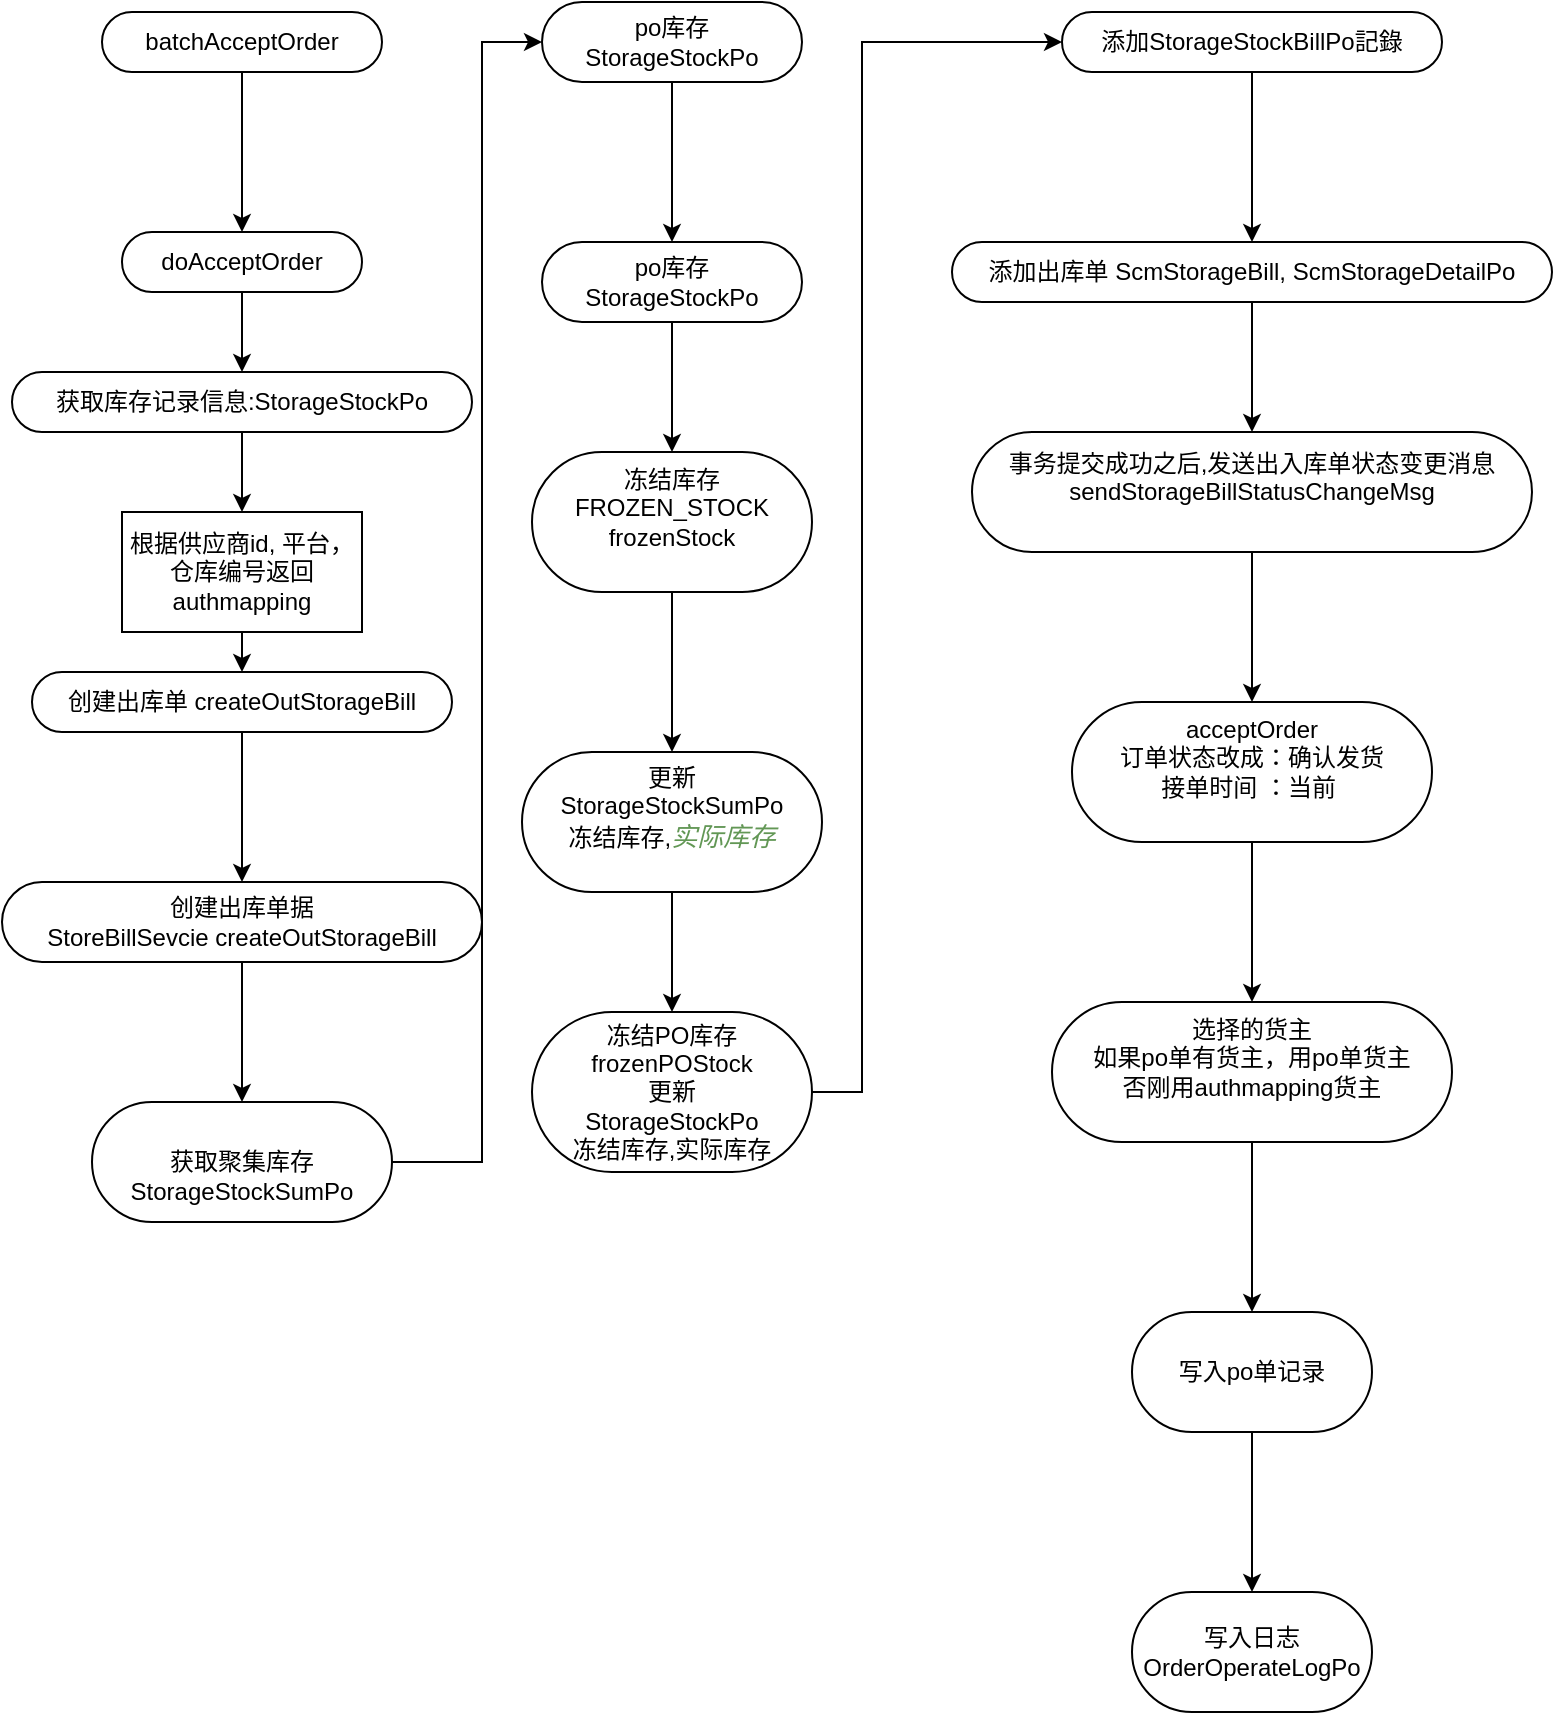 <mxfile version="20.1.1" type="github">
  <diagram id="6fcMQszWX0c5DgQnWheI" name="Page-1">
    <mxGraphModel dx="1422" dy="1452" grid="1" gridSize="10" guides="1" tooltips="1" connect="1" arrows="1" fold="1" page="1" pageScale="1" pageWidth="980" pageHeight="690" math="0" shadow="0">
      <root>
        <mxCell id="0" />
        <mxCell id="1" parent="0" />
        <mxCell id="1Rcm_KRWIQfJ2-WHhXYL-5" value="" style="edgeStyle=orthogonalEdgeStyle;rounded=0;orthogonalLoop=1;jettySize=auto;html=1;" parent="1" source="1Rcm_KRWIQfJ2-WHhXYL-3" target="1Rcm_KRWIQfJ2-WHhXYL-4" edge="1">
          <mxGeometry relative="1" as="geometry" />
        </mxCell>
        <mxCell id="1Rcm_KRWIQfJ2-WHhXYL-3" value="batchAcceptOrder" style="whiteSpace=wrap;html=1;rounded=1;arcSize=50;align=center;verticalAlign=middle;strokeWidth=1;autosize=1;spacing=4;treeFolding=1;treeMoving=1;newEdgeStyle={&quot;edgeStyle&quot;:&quot;entityRelationEdgeStyle&quot;,&quot;startArrow&quot;:&quot;none&quot;,&quot;endArrow&quot;:&quot;none&quot;,&quot;segment&quot;:10,&quot;curved&quot;:1};direction=west;" parent="1" vertex="1">
          <mxGeometry x="170" y="-630" width="140" height="30" as="geometry" />
        </mxCell>
        <mxCell id="1Rcm_KRWIQfJ2-WHhXYL-7" value="" style="edgeStyle=orthogonalEdgeStyle;rounded=0;orthogonalLoop=1;jettySize=auto;html=1;" parent="1" source="1Rcm_KRWIQfJ2-WHhXYL-4" target="1Rcm_KRWIQfJ2-WHhXYL-6" edge="1">
          <mxGeometry relative="1" as="geometry" />
        </mxCell>
        <mxCell id="1Rcm_KRWIQfJ2-WHhXYL-4" value="doAcceptOrder" style="whiteSpace=wrap;html=1;rounded=1;arcSize=50;align=center;verticalAlign=middle;strokeWidth=1;autosize=1;spacing=4;treeFolding=1;treeMoving=1;newEdgeStyle={&quot;edgeStyle&quot;:&quot;entityRelationEdgeStyle&quot;,&quot;startArrow&quot;:&quot;none&quot;,&quot;endArrow&quot;:&quot;none&quot;,&quot;segment&quot;:10,&quot;curved&quot;:1};direction=west;" parent="1" vertex="1">
          <mxGeometry x="180" y="-520" width="120" height="30" as="geometry" />
        </mxCell>
        <mxCell id="jJgt8s2uA7EtH4VzfO9X-11" style="edgeStyle=orthogonalEdgeStyle;rounded=0;orthogonalLoop=1;jettySize=auto;html=1;entryX=0.5;entryY=0;entryDx=0;entryDy=0;" edge="1" parent="1" source="1Rcm_KRWIQfJ2-WHhXYL-6" target="jJgt8s2uA7EtH4VzfO9X-10">
          <mxGeometry relative="1" as="geometry" />
        </mxCell>
        <mxCell id="1Rcm_KRWIQfJ2-WHhXYL-6" value="获取库存记录信息:StorageStockPo" style="whiteSpace=wrap;html=1;rounded=1;arcSize=50;align=center;verticalAlign=middle;strokeWidth=1;autosize=1;spacing=4;treeFolding=1;treeMoving=1;newEdgeStyle={&quot;edgeStyle&quot;:&quot;entityRelationEdgeStyle&quot;,&quot;startArrow&quot;:&quot;none&quot;,&quot;endArrow&quot;:&quot;none&quot;,&quot;segment&quot;:10,&quot;curved&quot;:1};direction=west;" parent="1" vertex="1">
          <mxGeometry x="125" y="-450" width="230" height="30" as="geometry" />
        </mxCell>
        <mxCell id="1Rcm_KRWIQfJ2-WHhXYL-11" value="" style="edgeStyle=orthogonalEdgeStyle;rounded=0;orthogonalLoop=1;jettySize=auto;html=1;" parent="1" source="1Rcm_KRWIQfJ2-WHhXYL-8" target="1Rcm_KRWIQfJ2-WHhXYL-10" edge="1">
          <mxGeometry relative="1" as="geometry" />
        </mxCell>
        <mxCell id="1Rcm_KRWIQfJ2-WHhXYL-8" value="创建出库单 createOutStorageBill" style="whiteSpace=wrap;html=1;rounded=1;arcSize=50;align=center;verticalAlign=middle;strokeWidth=1;autosize=1;spacing=4;treeFolding=1;treeMoving=1;newEdgeStyle={&quot;edgeStyle&quot;:&quot;entityRelationEdgeStyle&quot;,&quot;startArrow&quot;:&quot;none&quot;,&quot;endArrow&quot;:&quot;none&quot;,&quot;segment&quot;:10,&quot;curved&quot;:1};direction=west;" parent="1" vertex="1">
          <mxGeometry x="135" y="-300" width="210" height="30" as="geometry" />
        </mxCell>
        <mxCell id="1Rcm_KRWIQfJ2-WHhXYL-13" value="" style="edgeStyle=orthogonalEdgeStyle;rounded=0;orthogonalLoop=1;jettySize=auto;html=1;" parent="1" source="1Rcm_KRWIQfJ2-WHhXYL-10" target="1Rcm_KRWIQfJ2-WHhXYL-12" edge="1">
          <mxGeometry relative="1" as="geometry" />
        </mxCell>
        <mxCell id="1Rcm_KRWIQfJ2-WHhXYL-10" value="&lt;div&gt;创建出库单据&lt;/div&gt;&lt;div&gt;StoreBillSevcie createOutStorageBill&lt;/div&gt;" style="whiteSpace=wrap;html=1;rounded=1;arcSize=50;align=center;verticalAlign=middle;strokeWidth=1;autosize=1;spacing=4;treeFolding=1;treeMoving=1;newEdgeStyle={&quot;edgeStyle&quot;:&quot;entityRelationEdgeStyle&quot;,&quot;startArrow&quot;:&quot;none&quot;,&quot;endArrow&quot;:&quot;none&quot;,&quot;segment&quot;:10,&quot;curved&quot;:1};direction=west;" parent="1" vertex="1">
          <mxGeometry x="120" y="-195" width="240" height="40" as="geometry" />
        </mxCell>
        <mxCell id="1Rcm_KRWIQfJ2-WHhXYL-15" value="" style="edgeStyle=orthogonalEdgeStyle;rounded=0;orthogonalLoop=1;jettySize=auto;html=1;" parent="1" source="1Rcm_KRWIQfJ2-WHhXYL-12" target="1Rcm_KRWIQfJ2-WHhXYL-14" edge="1">
          <mxGeometry relative="1" as="geometry">
            <Array as="points">
              <mxPoint x="360" y="-55" />
              <mxPoint x="360" y="-615" />
            </Array>
          </mxGeometry>
        </mxCell>
        <mxCell id="1Rcm_KRWIQfJ2-WHhXYL-12" value="&lt;div&gt;&lt;br&gt;&lt;/div&gt;&lt;div&gt;获取聚集库存&lt;/div&gt;&lt;div&gt;StorageStockSumPo&lt;/div&gt;" style="whiteSpace=wrap;html=1;rounded=1;arcSize=50;align=center;verticalAlign=middle;strokeWidth=1;autosize=1;spacing=4;treeFolding=1;treeMoving=1;newEdgeStyle={&quot;edgeStyle&quot;:&quot;entityRelationEdgeStyle&quot;,&quot;startArrow&quot;:&quot;none&quot;,&quot;endArrow&quot;:&quot;none&quot;,&quot;segment&quot;:10,&quot;curved&quot;:1};direction=west;" parent="1" vertex="1">
          <mxGeometry x="165" y="-85" width="150" height="60" as="geometry" />
        </mxCell>
        <mxCell id="1Rcm_KRWIQfJ2-WHhXYL-17" value="" style="edgeStyle=orthogonalEdgeStyle;rounded=0;orthogonalLoop=1;jettySize=auto;html=1;" parent="1" source="1Rcm_KRWIQfJ2-WHhXYL-14" target="1Rcm_KRWIQfJ2-WHhXYL-16" edge="1">
          <mxGeometry relative="1" as="geometry" />
        </mxCell>
        <mxCell id="1Rcm_KRWIQfJ2-WHhXYL-14" value="&lt;div&gt;po库存&lt;/div&gt;&lt;div&gt;StorageStockPo&lt;/div&gt;" style="whiteSpace=wrap;html=1;rounded=1;arcSize=50;align=center;verticalAlign=middle;strokeWidth=1;autosize=1;spacing=4;treeFolding=1;treeMoving=1;newEdgeStyle={&quot;edgeStyle&quot;:&quot;entityRelationEdgeStyle&quot;,&quot;startArrow&quot;:&quot;none&quot;,&quot;endArrow&quot;:&quot;none&quot;,&quot;segment&quot;:10,&quot;curved&quot;:1};direction=west;" parent="1" vertex="1">
          <mxGeometry x="390" y="-635" width="130" height="40" as="geometry" />
        </mxCell>
        <mxCell id="1Rcm_KRWIQfJ2-WHhXYL-19" value="" style="edgeStyle=orthogonalEdgeStyle;rounded=0;orthogonalLoop=1;jettySize=auto;html=1;" parent="1" source="1Rcm_KRWIQfJ2-WHhXYL-16" target="1Rcm_KRWIQfJ2-WHhXYL-18" edge="1">
          <mxGeometry relative="1" as="geometry" />
        </mxCell>
        <mxCell id="1Rcm_KRWIQfJ2-WHhXYL-16" value="&lt;div&gt;po库存&lt;/div&gt;&lt;div&gt;StorageStockPo&lt;/div&gt;" style="whiteSpace=wrap;html=1;rounded=1;arcSize=50;align=center;verticalAlign=middle;strokeWidth=1;autosize=1;spacing=4;treeFolding=1;treeMoving=1;newEdgeStyle={&quot;edgeStyle&quot;:&quot;entityRelationEdgeStyle&quot;,&quot;startArrow&quot;:&quot;none&quot;,&quot;endArrow&quot;:&quot;none&quot;,&quot;segment&quot;:10,&quot;curved&quot;:1};direction=west;" parent="1" vertex="1">
          <mxGeometry x="390" y="-515" width="130" height="40" as="geometry" />
        </mxCell>
        <mxCell id="1Rcm_KRWIQfJ2-WHhXYL-21" value="" style="edgeStyle=orthogonalEdgeStyle;rounded=0;orthogonalLoop=1;jettySize=auto;html=1;" parent="1" source="1Rcm_KRWIQfJ2-WHhXYL-18" target="1Rcm_KRWIQfJ2-WHhXYL-20" edge="1">
          <mxGeometry relative="1" as="geometry" />
        </mxCell>
        <mxCell id="1Rcm_KRWIQfJ2-WHhXYL-18" value="&lt;div&gt;冻结库存&lt;/div&gt;&lt;div&gt;FROZEN_STOCK&lt;/div&gt;&lt;div&gt;frozenStock&lt;/div&gt;&lt;div&gt;&lt;br&gt;&lt;/div&gt;" style="whiteSpace=wrap;html=1;rounded=1;arcSize=50;align=center;verticalAlign=middle;strokeWidth=1;autosize=1;spacing=4;treeFolding=1;treeMoving=1;newEdgeStyle={&quot;edgeStyle&quot;:&quot;entityRelationEdgeStyle&quot;,&quot;startArrow&quot;:&quot;none&quot;,&quot;endArrow&quot;:&quot;none&quot;,&quot;segment&quot;:10,&quot;curved&quot;:1};direction=west;" parent="1" vertex="1">
          <mxGeometry x="385" y="-410" width="140" height="70" as="geometry" />
        </mxCell>
        <mxCell id="1Rcm_KRWIQfJ2-WHhXYL-23" value="" style="edgeStyle=orthogonalEdgeStyle;rounded=0;orthogonalLoop=1;jettySize=auto;html=1;" parent="1" source="1Rcm_KRWIQfJ2-WHhXYL-20" target="1Rcm_KRWIQfJ2-WHhXYL-22" edge="1">
          <mxGeometry relative="1" as="geometry" />
        </mxCell>
        <mxCell id="1Rcm_KRWIQfJ2-WHhXYL-20" value="&lt;div&gt;&lt;div&gt;更新&lt;/div&gt;&lt;div&gt;StorageStockSumPo&lt;/div&gt;&lt;/div&gt;&lt;div&gt;&lt;div&gt;冻结库存,&lt;span style=&quot;font-family: , monospace ; font-size: 9.8pt ; color: rgb(98 , 151 , 85) ; font-style: italic&quot;&gt;实际库存&lt;/span&gt;&lt;/div&gt;&lt;/div&gt;&lt;div&gt;&lt;br&gt;&lt;/div&gt;" style="whiteSpace=wrap;html=1;rounded=1;arcSize=50;align=center;verticalAlign=middle;strokeWidth=1;autosize=1;spacing=4;treeFolding=1;treeMoving=1;newEdgeStyle={&quot;edgeStyle&quot;:&quot;entityRelationEdgeStyle&quot;,&quot;startArrow&quot;:&quot;none&quot;,&quot;endArrow&quot;:&quot;none&quot;,&quot;segment&quot;:10,&quot;curved&quot;:1};direction=west;" parent="1" vertex="1">
          <mxGeometry x="380" y="-260" width="150" height="70" as="geometry" />
        </mxCell>
        <mxCell id="1Rcm_KRWIQfJ2-WHhXYL-25" value="" style="edgeStyle=orthogonalEdgeStyle;rounded=0;orthogonalLoop=1;jettySize=auto;html=1;" parent="1" source="1Rcm_KRWIQfJ2-WHhXYL-22" target="1Rcm_KRWIQfJ2-WHhXYL-24" edge="1">
          <mxGeometry relative="1" as="geometry">
            <Array as="points">
              <mxPoint x="550" y="-90" />
              <mxPoint x="550" y="-615" />
            </Array>
          </mxGeometry>
        </mxCell>
        <mxCell id="1Rcm_KRWIQfJ2-WHhXYL-22" value="冻结PO库存&#xa;frozenPOStock&#xa;更新&#xa;StorageStockPo&#xa;冻结库存,实际库存" style="whiteSpace=wrap;html=1;rounded=1;arcSize=50;align=center;verticalAlign=middle;strokeWidth=1;autosize=1;spacing=4;treeFolding=1;treeMoving=1;newEdgeStyle={&quot;edgeStyle&quot;:&quot;entityRelationEdgeStyle&quot;,&quot;startArrow&quot;:&quot;none&quot;,&quot;endArrow&quot;:&quot;none&quot;,&quot;segment&quot;:10,&quot;curved&quot;:1};direction=west;" parent="1" vertex="1">
          <mxGeometry x="385" y="-130" width="140" height="80" as="geometry" />
        </mxCell>
        <mxCell id="1Rcm_KRWIQfJ2-WHhXYL-27" value="" style="edgeStyle=orthogonalEdgeStyle;rounded=0;orthogonalLoop=1;jettySize=auto;html=1;" parent="1" source="1Rcm_KRWIQfJ2-WHhXYL-24" target="1Rcm_KRWIQfJ2-WHhXYL-26" edge="1">
          <mxGeometry relative="1" as="geometry" />
        </mxCell>
        <mxCell id="1Rcm_KRWIQfJ2-WHhXYL-24" value="&lt;div&gt;&lt;span&gt;添加StorageStockBillPo記錄&lt;/span&gt;&lt;br&gt;&lt;/div&gt;" style="whiteSpace=wrap;html=1;rounded=1;arcSize=50;align=center;verticalAlign=middle;strokeWidth=1;autosize=1;spacing=4;treeFolding=1;treeMoving=1;newEdgeStyle={&quot;edgeStyle&quot;:&quot;entityRelationEdgeStyle&quot;,&quot;startArrow&quot;:&quot;none&quot;,&quot;endArrow&quot;:&quot;none&quot;,&quot;segment&quot;:10,&quot;curved&quot;:1};direction=west;" parent="1" vertex="1">
          <mxGeometry x="650" y="-630" width="190" height="30" as="geometry" />
        </mxCell>
        <mxCell id="1Rcm_KRWIQfJ2-WHhXYL-29" value="" style="edgeStyle=orthogonalEdgeStyle;rounded=0;orthogonalLoop=1;jettySize=auto;html=1;" parent="1" source="1Rcm_KRWIQfJ2-WHhXYL-26" target="1Rcm_KRWIQfJ2-WHhXYL-28" edge="1">
          <mxGeometry relative="1" as="geometry" />
        </mxCell>
        <mxCell id="1Rcm_KRWIQfJ2-WHhXYL-26" value="添加出库单&amp;nbsp;ScmStorageBill, ScmStorageDetailPo" style="whiteSpace=wrap;html=1;rounded=1;arcSize=50;align=center;verticalAlign=middle;strokeWidth=1;autosize=1;spacing=4;treeFolding=1;treeMoving=1;newEdgeStyle={&quot;edgeStyle&quot;:&quot;entityRelationEdgeStyle&quot;,&quot;startArrow&quot;:&quot;none&quot;,&quot;endArrow&quot;:&quot;none&quot;,&quot;segment&quot;:10,&quot;curved&quot;:1};direction=west;" parent="1" vertex="1">
          <mxGeometry x="595" y="-515" width="300" height="30" as="geometry" />
        </mxCell>
        <mxCell id="jJgt8s2uA7EtH4VzfO9X-2" value="" style="edgeStyle=orthogonalEdgeStyle;rounded=0;orthogonalLoop=1;jettySize=auto;html=1;" edge="1" parent="1" source="1Rcm_KRWIQfJ2-WHhXYL-28" target="jJgt8s2uA7EtH4VzfO9X-1">
          <mxGeometry relative="1" as="geometry" />
        </mxCell>
        <mxCell id="1Rcm_KRWIQfJ2-WHhXYL-28" value="&lt;div&gt;事务提交成功之后,发送出入库单状态变更消息&lt;/div&gt;&lt;div&gt;sendStorageBillStatusChangeMsg&lt;/div&gt;&lt;div&gt;&lt;br&gt;&lt;/div&gt;" style="whiteSpace=wrap;html=1;rounded=1;arcSize=50;align=center;verticalAlign=middle;strokeWidth=1;autosize=1;spacing=4;treeFolding=1;treeMoving=1;newEdgeStyle={&quot;edgeStyle&quot;:&quot;entityRelationEdgeStyle&quot;,&quot;startArrow&quot;:&quot;none&quot;,&quot;endArrow&quot;:&quot;none&quot;,&quot;segment&quot;:10,&quot;curved&quot;:1};direction=west;" parent="1" vertex="1">
          <mxGeometry x="605" y="-420" width="280" height="60" as="geometry" />
        </mxCell>
        <mxCell id="jJgt8s2uA7EtH4VzfO9X-4" value="" style="edgeStyle=orthogonalEdgeStyle;rounded=0;orthogonalLoop=1;jettySize=auto;html=1;" edge="1" parent="1" source="jJgt8s2uA7EtH4VzfO9X-1" target="jJgt8s2uA7EtH4VzfO9X-3">
          <mxGeometry relative="1" as="geometry" />
        </mxCell>
        <mxCell id="jJgt8s2uA7EtH4VzfO9X-1" value="&lt;div&gt;&lt;div&gt;acceptOrder&lt;/div&gt;&lt;div&gt;订单状态改成：确认发货&lt;/div&gt;&lt;div&gt;接单时间 ：当前&amp;nbsp;&lt;/div&gt;&lt;/div&gt;&lt;div&gt;&lt;br&gt;&lt;/div&gt;" style="whiteSpace=wrap;html=1;rounded=1;arcSize=50;align=center;verticalAlign=middle;strokeWidth=1;autosize=1;spacing=4;treeFolding=1;treeMoving=1;newEdgeStyle={&quot;edgeStyle&quot;:&quot;entityRelationEdgeStyle&quot;,&quot;startArrow&quot;:&quot;none&quot;,&quot;endArrow&quot;:&quot;none&quot;,&quot;segment&quot;:10,&quot;curved&quot;:1};direction=west;" vertex="1" parent="1">
          <mxGeometry x="655" y="-285" width="180" height="70" as="geometry" />
        </mxCell>
        <mxCell id="jJgt8s2uA7EtH4VzfO9X-13" value="" style="edgeStyle=orthogonalEdgeStyle;rounded=0;orthogonalLoop=1;jettySize=auto;html=1;" edge="1" parent="1" source="jJgt8s2uA7EtH4VzfO9X-3" target="jJgt8s2uA7EtH4VzfO9X-12">
          <mxGeometry relative="1" as="geometry" />
        </mxCell>
        <mxCell id="jJgt8s2uA7EtH4VzfO9X-3" value="&lt;div&gt;&lt;div&gt;选择的货主&lt;/div&gt;&lt;div&gt;如果po单有货主，用po单货主&lt;/div&gt;&lt;div&gt;否刚用authmapping货主&lt;/div&gt;&lt;/div&gt;&lt;div&gt;&lt;br&gt;&lt;/div&gt;" style="whiteSpace=wrap;html=1;rounded=1;arcSize=50;align=center;verticalAlign=middle;strokeWidth=1;autosize=1;spacing=4;treeFolding=1;treeMoving=1;newEdgeStyle={&quot;edgeStyle&quot;:&quot;entityRelationEdgeStyle&quot;,&quot;startArrow&quot;:&quot;none&quot;,&quot;endArrow&quot;:&quot;none&quot;,&quot;segment&quot;:10,&quot;curved&quot;:1};direction=west;" vertex="1" parent="1">
          <mxGeometry x="645" y="-135" width="200" height="70" as="geometry" />
        </mxCell>
        <mxCell id="jJgt8s2uA7EtH4VzfO9X-16" style="edgeStyle=orthogonalEdgeStyle;rounded=0;orthogonalLoop=1;jettySize=auto;html=1;" edge="1" parent="1" source="jJgt8s2uA7EtH4VzfO9X-10" target="1Rcm_KRWIQfJ2-WHhXYL-8">
          <mxGeometry relative="1" as="geometry">
            <Array as="points">
              <mxPoint x="240" y="-330" />
            </Array>
          </mxGeometry>
        </mxCell>
        <mxCell id="jJgt8s2uA7EtH4VzfO9X-10" value="根据供应商id, 平台， 仓库编号返回authmapping" style="whiteSpace=wrap;html=1;" vertex="1" parent="1">
          <mxGeometry x="180" y="-380" width="120" height="60" as="geometry" />
        </mxCell>
        <mxCell id="jJgt8s2uA7EtH4VzfO9X-15" value="" style="edgeStyle=orthogonalEdgeStyle;rounded=0;orthogonalLoop=1;jettySize=auto;html=1;" edge="1" parent="1" source="jJgt8s2uA7EtH4VzfO9X-12" target="jJgt8s2uA7EtH4VzfO9X-14">
          <mxGeometry relative="1" as="geometry" />
        </mxCell>
        <mxCell id="jJgt8s2uA7EtH4VzfO9X-12" value="写入po单记录" style="rounded=1;whiteSpace=wrap;html=1;arcSize=50;strokeWidth=1;spacing=4;" vertex="1" parent="1">
          <mxGeometry x="685" y="20" width="120" height="60" as="geometry" />
        </mxCell>
        <mxCell id="jJgt8s2uA7EtH4VzfO9X-14" value="写入日志&lt;br&gt;OrderOperateLogPo" style="rounded=1;whiteSpace=wrap;html=1;arcSize=50;strokeWidth=1;spacing=4;" vertex="1" parent="1">
          <mxGeometry x="685" y="160" width="120" height="60" as="geometry" />
        </mxCell>
      </root>
    </mxGraphModel>
  </diagram>
</mxfile>
